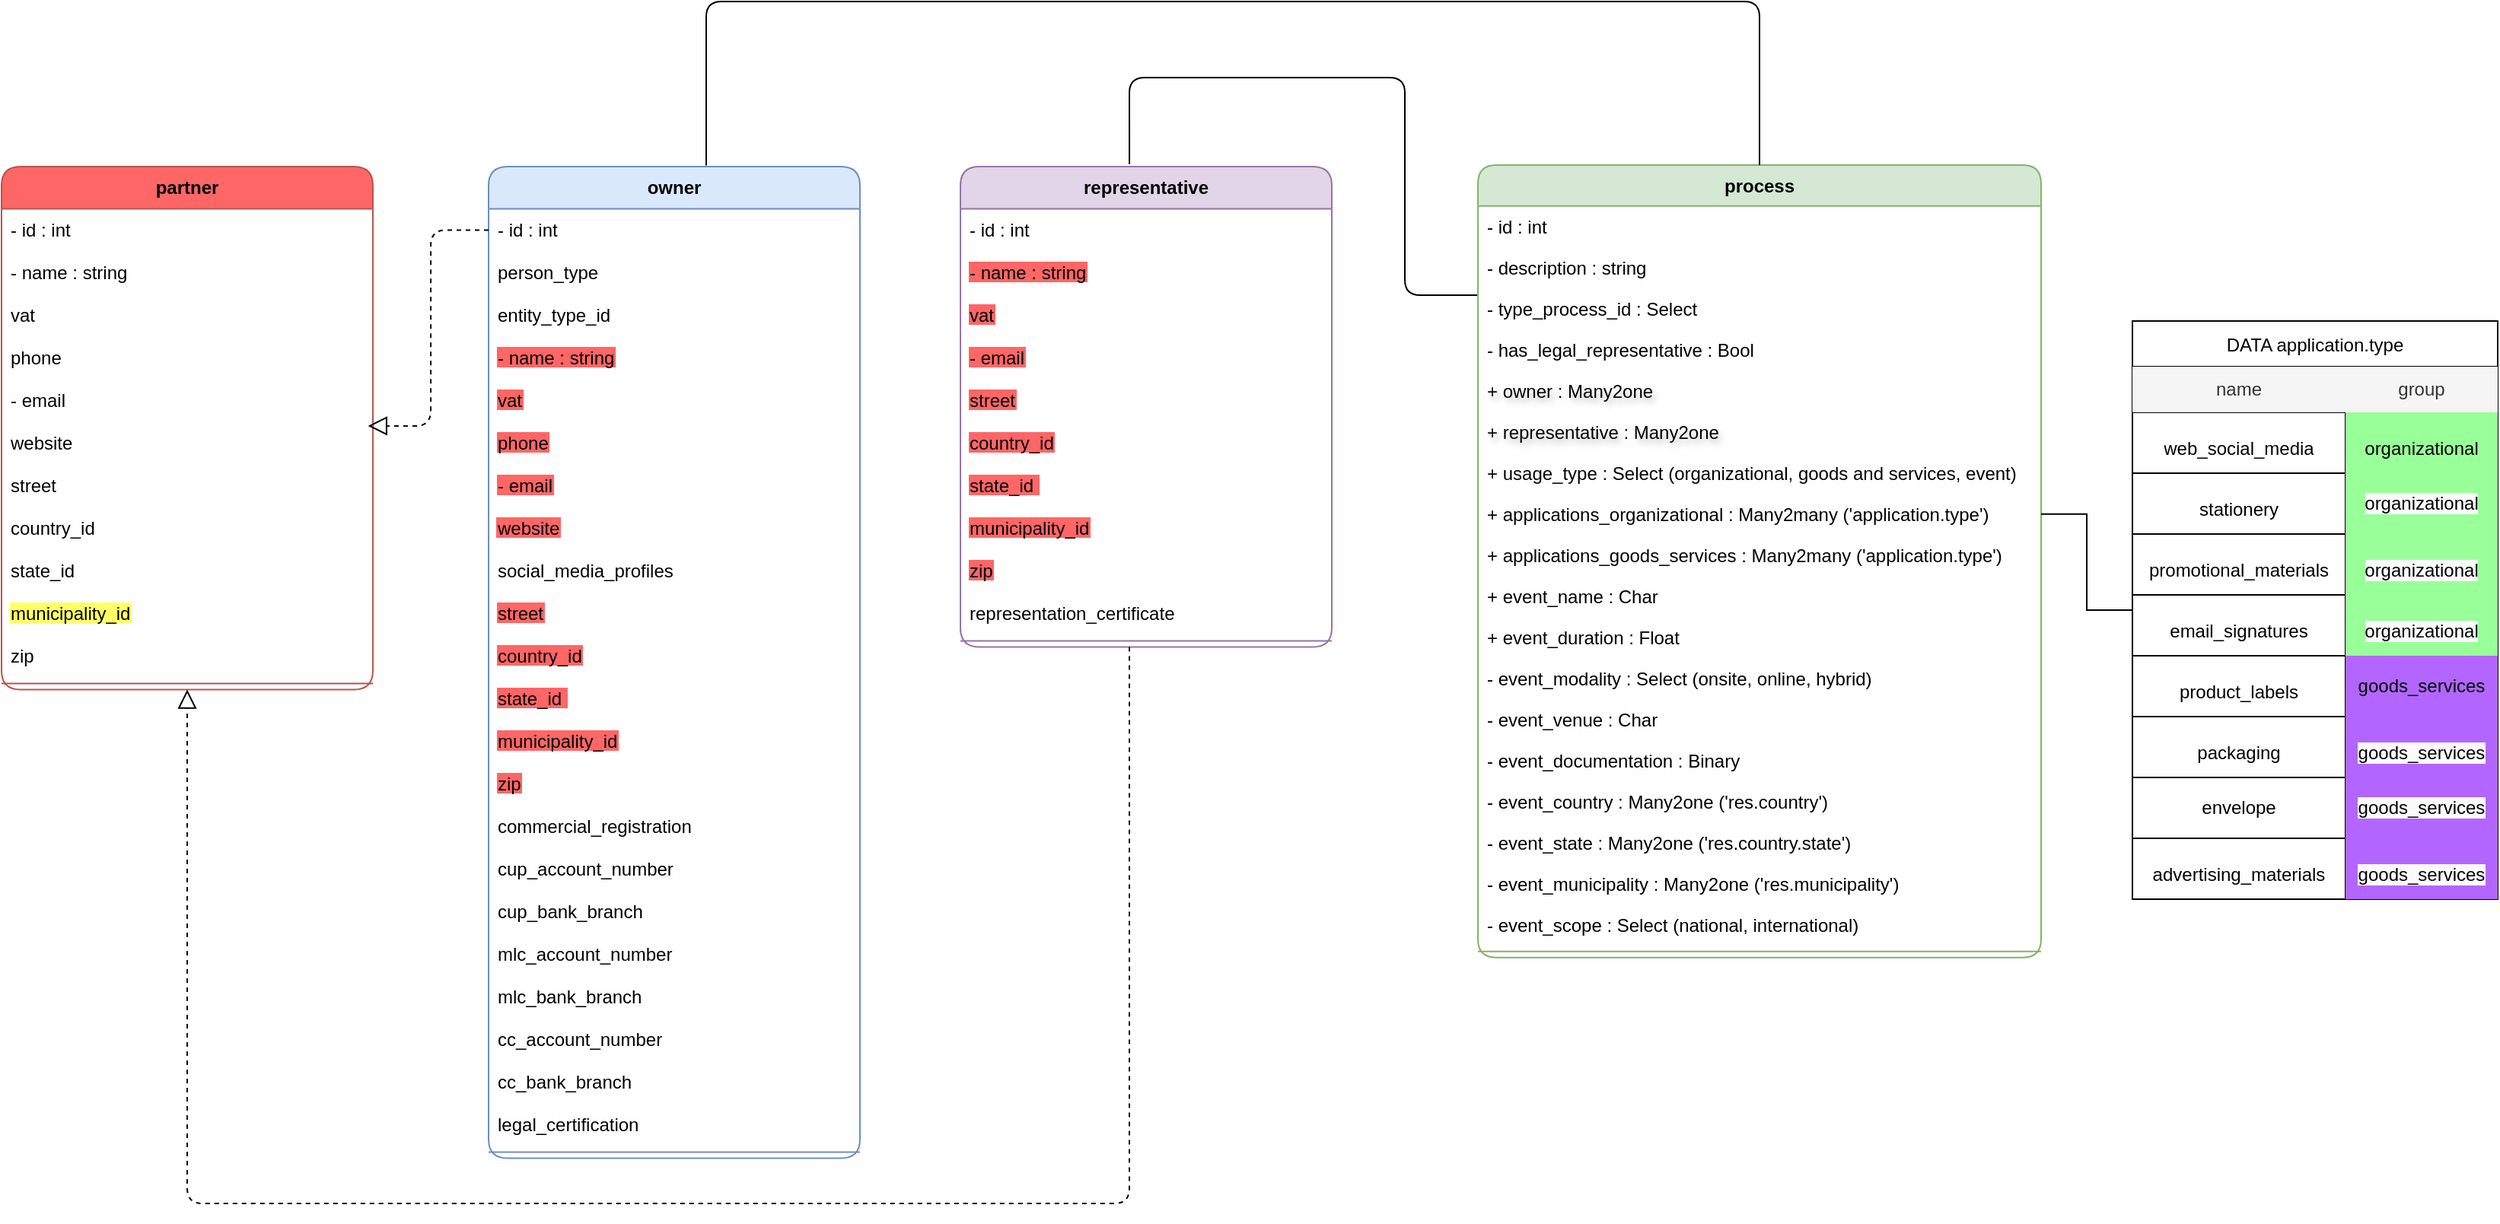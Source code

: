 <mxfile version="24.7.17">
  <diagram name="Página-1" id="z8ZqZKeRkL3LMEg_qemt">
    <mxGraphModel dx="2142" dy="1378" grid="1" gridSize="10" guides="1" tooltips="1" connect="1" arrows="1" fold="1" page="1" pageScale="1" pageWidth="827" pageHeight="1169" math="0" shadow="0">
      <root>
        <mxCell id="0" />
        <mxCell id="1" parent="0" />
        <mxCell id="2" value="representative" style="swimlane;fontStyle=1;align=center;verticalAlign=top;childLayout=stackLayout;horizontal=1;startSize=27.8;horizontalStack=0;resizeParent=1;resizeParentMax=0;resizeLast=0;collapsible=0;marginBottom=0;fillColor=#e1d5e7;strokeColor=#9673a6;rounded=1;" parent="1" vertex="1">
          <mxGeometry x="660" y="238.45" width="244" height="315.8" as="geometry" />
        </mxCell>
        <mxCell id="3" value="- id : int" style="text;strokeColor=none;fillColor=none;align=left;verticalAlign=top;spacingLeft=4;spacingRight=4;overflow=hidden;rotatable=0;points=[[0,0.5],[1,0.5]];portConstraint=eastwest;" parent="2" vertex="1">
          <mxGeometry y="27.8" width="244" height="28" as="geometry" />
        </mxCell>
        <mxCell id="4" value="- name : string" style="text;strokeColor=none;fillColor=none;align=left;verticalAlign=top;spacingLeft=4;spacingRight=4;overflow=hidden;rotatable=0;points=[[0,0.5],[1,0.5]];portConstraint=eastwest;labelBackgroundColor=#FF6666;" parent="2" vertex="1">
          <mxGeometry y="55.8" width="244" height="28" as="geometry" />
        </mxCell>
        <mxCell id="Yq3_FRMGB36kNzWQiq1j-74" value="vat" style="text;strokeColor=none;fillColor=none;align=left;verticalAlign=top;spacingLeft=4;spacingRight=4;overflow=hidden;rotatable=0;points=[[0,0.5],[1,0.5]];portConstraint=eastwest;fontColor=#000000;labelBackgroundColor=#FF6666;" parent="2" vertex="1">
          <mxGeometry y="83.8" width="244" height="28" as="geometry" />
        </mxCell>
        <mxCell id="Yq3_FRMGB36kNzWQiq1j-75" value="- email" style="text;strokeColor=none;fillColor=none;align=left;verticalAlign=top;spacingLeft=4;spacingRight=4;overflow=hidden;rotatable=0;points=[[0,0.5],[1,0.5]];portConstraint=eastwest;fontColor=#000000;labelBackgroundColor=#FF6666;" parent="2" vertex="1">
          <mxGeometry y="111.8" width="244" height="28" as="geometry" />
        </mxCell>
        <mxCell id="Yq3_FRMGB36kNzWQiq1j-76" value="street" style="text;strokeColor=none;fillColor=none;align=left;verticalAlign=top;spacingLeft=4;spacingRight=4;overflow=hidden;rotatable=0;points=[[0,0.5],[1,0.5]];portConstraint=eastwest;fontColor=#000000;labelBackgroundColor=#ff6666;" parent="2" vertex="1">
          <mxGeometry y="139.8" width="244" height="28" as="geometry" />
        </mxCell>
        <mxCell id="Yq3_FRMGB36kNzWQiq1j-77" value="country_id" style="text;strokeColor=none;fillColor=none;align=left;verticalAlign=top;spacingLeft=4;spacingRight=4;overflow=hidden;rotatable=0;points=[[0,0.5],[1,0.5]];portConstraint=eastwest;fontColor=#000000;labelBackgroundColor=#FF6666;" parent="2" vertex="1">
          <mxGeometry y="167.8" width="244" height="28" as="geometry" />
        </mxCell>
        <mxCell id="Yq3_FRMGB36kNzWQiq1j-69" value="state_id " style="text;strokeColor=none;fillColor=none;align=left;verticalAlign=top;spacingLeft=4;spacingRight=4;overflow=hidden;rotatable=0;points=[[0,0.5],[1,0.5]];portConstraint=eastwest;fontColor=#000000;labelBackgroundColor=#FF6666;" parent="2" vertex="1">
          <mxGeometry y="195.8" width="244" height="28" as="geometry" />
        </mxCell>
        <mxCell id="Yq3_FRMGB36kNzWQiq1j-78" value="municipality_id" style="text;strokeColor=none;fillColor=none;align=left;verticalAlign=top;spacingLeft=4;spacingRight=4;overflow=hidden;rotatable=0;points=[[0,0.5],[1,0.5]];portConstraint=eastwest;labelBackgroundColor=#FF6666;" parent="2" vertex="1">
          <mxGeometry y="223.8" width="244" height="28" as="geometry" />
        </mxCell>
        <mxCell id="Yq3_FRMGB36kNzWQiq1j-79" value="zip" style="text;strokeColor=none;fillColor=none;align=left;verticalAlign=top;spacingLeft=4;spacingRight=4;overflow=hidden;rotatable=0;points=[[0,0.5],[1,0.5]];portConstraint=eastwest;fontColor=#000000;labelBackgroundColor=#FF6666;" parent="2" vertex="1">
          <mxGeometry y="251.8" width="244" height="28" as="geometry" />
        </mxCell>
        <mxCell id="Yq3_FRMGB36kNzWQiq1j-80" value="representation_certificate" style="text;strokeColor=none;fillColor=none;align=left;verticalAlign=top;spacingLeft=4;spacingRight=4;overflow=hidden;rotatable=0;points=[[0,0.5],[1,0.5]];portConstraint=eastwest;" parent="2" vertex="1">
          <mxGeometry y="279.8" width="244" height="28" as="geometry" />
        </mxCell>
        <mxCell id="5" style="line;strokeWidth=1;fillColor=none;align=left;verticalAlign=middle;spacingTop=-1;spacingLeft=3;spacingRight=3;rotatable=0;labelPosition=right;points=[];portConstraint=eastwest;strokeColor=inherit;" parent="2" vertex="1">
          <mxGeometry y="307.8" width="244" height="8" as="geometry" />
        </mxCell>
        <mxCell id="8" value="owner" style="swimlane;fontStyle=1;align=center;verticalAlign=top;childLayout=stackLayout;horizontal=1;startSize=27.8;horizontalStack=0;resizeParent=1;resizeParentMax=0;resizeLast=0;collapsible=0;marginBottom=0;fillColor=#dae8fc;strokeColor=#6c8ebf;rounded=1;" parent="1" vertex="1">
          <mxGeometry x="350" y="238.45" width="244" height="651.8" as="geometry" />
        </mxCell>
        <mxCell id="9" value="- id : int" style="text;strokeColor=none;fillColor=none;align=left;verticalAlign=top;spacingLeft=4;spacingRight=4;overflow=hidden;rotatable=0;points=[[0,0.5],[1,0.5]];portConstraint=eastwest;" parent="8" vertex="1">
          <mxGeometry y="27.8" width="244" height="28" as="geometry" />
        </mxCell>
        <mxCell id="Yq3_FRMGB36kNzWQiq1j-73" value="person_type" style="text;strokeColor=none;fillColor=none;align=left;verticalAlign=top;spacingLeft=4;spacingRight=4;overflow=hidden;rotatable=0;points=[[0,0.5],[1,0.5]];portConstraint=eastwest;" parent="8" vertex="1">
          <mxGeometry y="55.8" width="244" height="28" as="geometry" />
        </mxCell>
        <mxCell id="Yq3_FRMGB36kNzWQiq1j-45" value="entity_type_id" style="text;strokeColor=none;fillColor=none;align=left;verticalAlign=top;spacingLeft=4;spacingRight=4;overflow=hidden;rotatable=0;points=[[0,0.5],[1,0.5]];portConstraint=eastwest;" parent="8" vertex="1">
          <mxGeometry y="83.8" width="244" height="28" as="geometry" />
        </mxCell>
        <mxCell id="Yq3_FRMGB36kNzWQiq1j-63" value="- name : string" style="text;strokeColor=none;fillColor=none;align=left;verticalAlign=top;spacingLeft=4;spacingRight=4;overflow=hidden;rotatable=0;points=[[0,0.5],[1,0.5]];portConstraint=eastwest;fontColor=#000000;labelBackgroundColor=#FF6666;" parent="8" vertex="1">
          <mxGeometry y="111.8" width="244" height="28" as="geometry" />
        </mxCell>
        <mxCell id="Yq3_FRMGB36kNzWQiq1j-70" value="vat" style="text;strokeColor=none;fillColor=none;align=left;verticalAlign=top;spacingLeft=4;spacingRight=4;overflow=hidden;rotatable=0;points=[[0,0.5],[1,0.5]];portConstraint=eastwest;fontColor=#000000;labelBackgroundColor=#FF6666;" parent="8" vertex="1">
          <mxGeometry y="139.8" width="244" height="28" as="geometry" />
        </mxCell>
        <mxCell id="Yq3_FRMGB36kNzWQiq1j-65" value="phone" style="text;strokeColor=none;fillColor=none;align=left;verticalAlign=top;spacingLeft=4;spacingRight=4;overflow=hidden;rotatable=0;points=[[0,0.5],[1,0.5]];portConstraint=eastwest;fontColor=#000000;labelBackgroundColor=#ff6666;" parent="8" vertex="1">
          <mxGeometry y="167.8" width="244" height="28" as="geometry" />
        </mxCell>
        <mxCell id="Yq3_FRMGB36kNzWQiq1j-64" value="- email" style="text;strokeColor=none;fillColor=none;align=left;verticalAlign=top;spacingLeft=4;spacingRight=4;overflow=hidden;rotatable=0;points=[[0,0.5],[1,0.5]];portConstraint=eastwest;fontColor=#000000;labelBackgroundColor=#FF6666;" parent="8" vertex="1">
          <mxGeometry y="195.8" width="244" height="28" as="geometry" />
        </mxCell>
        <mxCell id="Yq3_FRMGB36kNzWQiq1j-71" value="website" style="text;strokeColor=none;fillColor=none;align=left;verticalAlign=top;spacingLeft=4;spacingRight=4;overflow=hidden;rotatable=0;points=[[0,0.5],[1,0.5]];portConstraint=eastwest;fontColor=#000000;labelBackgroundColor=#FF6666;glass=0;" parent="8" vertex="1">
          <mxGeometry y="223.8" width="244" height="28" as="geometry" />
        </mxCell>
        <mxCell id="Yq3_FRMGB36kNzWQiq1j-48" value="social_media_profiles" style="text;strokeColor=none;fillColor=none;align=left;verticalAlign=top;spacingLeft=4;spacingRight=4;overflow=hidden;rotatable=0;points=[[0,0.5],[1,0.5]];portConstraint=eastwest;" parent="8" vertex="1">
          <mxGeometry y="251.8" width="244" height="28" as="geometry" />
        </mxCell>
        <mxCell id="Yq3_FRMGB36kNzWQiq1j-66" value="street" style="text;strokeColor=none;fillColor=none;align=left;verticalAlign=top;spacingLeft=4;spacingRight=4;overflow=hidden;rotatable=0;points=[[0,0.5],[1,0.5]];portConstraint=eastwest;fontColor=#000000;labelBackgroundColor=#ff6666;" parent="8" vertex="1">
          <mxGeometry y="279.8" width="244" height="28" as="geometry" />
        </mxCell>
        <mxCell id="Yq3_FRMGB36kNzWQiq1j-68" value="country_id" style="text;strokeColor=none;fillColor=none;align=left;verticalAlign=top;spacingLeft=4;spacingRight=4;overflow=hidden;rotatable=0;points=[[0,0.5],[1,0.5]];portConstraint=eastwest;fontColor=#000000;labelBackgroundColor=#FF6666;" parent="8" vertex="1">
          <mxGeometry y="307.8" width="244" height="28" as="geometry" />
        </mxCell>
        <mxCell id="Yq3_FRMGB36kNzWQiq1j-81" value="state_id " style="text;strokeColor=none;fillColor=none;align=left;verticalAlign=top;spacingLeft=4;spacingRight=4;overflow=hidden;rotatable=0;points=[[0,0.5],[1,0.5]];portConstraint=eastwest;fontColor=#000000;labelBackgroundColor=#FF6666;" parent="8" vertex="1">
          <mxGeometry y="335.8" width="244" height="28" as="geometry" />
        </mxCell>
        <mxCell id="Yq3_FRMGB36kNzWQiq1j-47" value="municipality_id" style="text;strokeColor=none;fillColor=none;align=left;verticalAlign=top;spacingLeft=4;spacingRight=4;overflow=hidden;rotatable=0;points=[[0,0.5],[1,0.5]];portConstraint=eastwest;labelBackgroundColor=#FF6666;" parent="8" vertex="1">
          <mxGeometry y="363.8" width="244" height="28" as="geometry" />
        </mxCell>
        <mxCell id="Yq3_FRMGB36kNzWQiq1j-67" value="zip" style="text;strokeColor=none;fillColor=none;align=left;verticalAlign=top;spacingLeft=4;spacingRight=4;overflow=hidden;rotatable=0;points=[[0,0.5],[1,0.5]];portConstraint=eastwest;fontColor=#000000;labelBackgroundColor=#FF6666;" parent="8" vertex="1">
          <mxGeometry y="391.8" width="244" height="28" as="geometry" />
        </mxCell>
        <mxCell id="Yq3_FRMGB36kNzWQiq1j-54" value="commercial_registration" style="text;strokeColor=none;fillColor=none;align=left;verticalAlign=top;spacingLeft=4;spacingRight=4;overflow=hidden;rotatable=0;points=[[0,0.5],[1,0.5]];portConstraint=eastwest;" parent="8" vertex="1">
          <mxGeometry y="419.8" width="244" height="28" as="geometry" />
        </mxCell>
        <mxCell id="Yq3_FRMGB36kNzWQiq1j-53" value="cup_account_number" style="text;strokeColor=none;fillColor=none;align=left;verticalAlign=top;spacingLeft=4;spacingRight=4;overflow=hidden;rotatable=0;points=[[0,0.5],[1,0.5]];portConstraint=eastwest;" parent="8" vertex="1">
          <mxGeometry y="447.8" width="244" height="28" as="geometry" />
        </mxCell>
        <mxCell id="Yq3_FRMGB36kNzWQiq1j-52" value="cup_bank_branch" style="text;strokeColor=none;fillColor=none;align=left;verticalAlign=top;spacingLeft=4;spacingRight=4;overflow=hidden;rotatable=0;points=[[0,0.5],[1,0.5]];portConstraint=eastwest;" parent="8" vertex="1">
          <mxGeometry y="475.8" width="244" height="28" as="geometry" />
        </mxCell>
        <mxCell id="Yq3_FRMGB36kNzWQiq1j-51" value="mlc_account_number" style="text;strokeColor=none;fillColor=none;align=left;verticalAlign=top;spacingLeft=4;spacingRight=4;overflow=hidden;rotatable=0;points=[[0,0.5],[1,0.5]];portConstraint=eastwest;" parent="8" vertex="1">
          <mxGeometry y="503.8" width="244" height="28" as="geometry" />
        </mxCell>
        <mxCell id="Yq3_FRMGB36kNzWQiq1j-50" value="mlc_bank_branch" style="text;strokeColor=none;fillColor=none;align=left;verticalAlign=top;spacingLeft=4;spacingRight=4;overflow=hidden;rotatable=0;points=[[0,0.5],[1,0.5]];portConstraint=eastwest;" parent="8" vertex="1">
          <mxGeometry y="531.8" width="244" height="28" as="geometry" />
        </mxCell>
        <mxCell id="Yq3_FRMGB36kNzWQiq1j-49" value="cc_account_number" style="text;strokeColor=none;fillColor=none;align=left;verticalAlign=top;spacingLeft=4;spacingRight=4;overflow=hidden;rotatable=0;points=[[0,0.5],[1,0.5]];portConstraint=eastwest;" parent="8" vertex="1">
          <mxGeometry y="559.8" width="244" height="28" as="geometry" />
        </mxCell>
        <mxCell id="Yq3_FRMGB36kNzWQiq1j-46" value="cc_bank_branch" style="text;strokeColor=none;fillColor=none;align=left;verticalAlign=top;spacingLeft=4;spacingRight=4;overflow=hidden;rotatable=0;points=[[0,0.5],[1,0.5]];portConstraint=eastwest;" parent="8" vertex="1">
          <mxGeometry y="587.8" width="244" height="28" as="geometry" />
        </mxCell>
        <mxCell id="Yq3_FRMGB36kNzWQiq1j-55" value="legal_certification" style="text;strokeColor=none;fillColor=none;align=left;verticalAlign=top;spacingLeft=4;spacingRight=4;overflow=hidden;rotatable=0;points=[[0,0.5],[1,0.5]];portConstraint=eastwest;" parent="8" vertex="1">
          <mxGeometry y="615.8" width="244" height="28" as="geometry" />
        </mxCell>
        <mxCell id="11" style="line;strokeWidth=1;fillColor=none;align=left;verticalAlign=middle;spacingTop=-1;spacingLeft=3;spacingRight=3;rotatable=0;labelPosition=right;points=[];portConstraint=eastwest;strokeColor=inherit;" parent="8" vertex="1">
          <mxGeometry y="643.8" width="244" height="8" as="geometry" />
        </mxCell>
        <mxCell id="14" value="partner" style="swimlane;fontStyle=1;align=center;verticalAlign=top;childLayout=stackLayout;horizontal=1;startSize=27.8;horizontalStack=0;resizeParent=1;resizeParentMax=0;resizeLast=0;collapsible=0;marginBottom=0;strokeColor=#b85450;fillColor=#FF6666;rounded=1;" parent="1" vertex="1">
          <mxGeometry x="30" y="238.45" width="244" height="343.8" as="geometry" />
        </mxCell>
        <mxCell id="15" value="- id : int" style="text;strokeColor=none;fillColor=none;align=left;verticalAlign=top;spacingLeft=4;spacingRight=4;overflow=hidden;rotatable=0;points=[[0,0.5],[1,0.5]];portConstraint=eastwest;" parent="14" vertex="1">
          <mxGeometry y="27.8" width="244" height="28" as="geometry" />
        </mxCell>
        <mxCell id="16" value="- name : string" style="text;strokeColor=none;fillColor=none;align=left;verticalAlign=top;spacingLeft=4;spacingRight=4;overflow=hidden;rotatable=0;points=[[0,0.5],[1,0.5]];portConstraint=eastwest;" parent="14" vertex="1">
          <mxGeometry y="55.8" width="244" height="28" as="geometry" />
        </mxCell>
        <mxCell id="Yq3_FRMGB36kNzWQiq1j-42" value="vat" style="text;strokeColor=none;fillColor=none;align=left;verticalAlign=top;spacingLeft=4;spacingRight=4;overflow=hidden;rotatable=0;points=[[0,0.5],[1,0.5]];portConstraint=eastwest;" parent="14" vertex="1">
          <mxGeometry y="83.8" width="244" height="28" as="geometry" />
        </mxCell>
        <mxCell id="Yq3_FRMGB36kNzWQiq1j-38" value="phone" style="text;strokeColor=none;fillColor=none;align=left;verticalAlign=top;spacingLeft=4;spacingRight=4;overflow=hidden;rotatable=0;points=[[0,0.5],[1,0.5]];portConstraint=eastwest;" parent="14" vertex="1">
          <mxGeometry y="111.8" width="244" height="28" as="geometry" />
        </mxCell>
        <mxCell id="Yq3_FRMGB36kNzWQiq1j-37" value="- email" style="text;strokeColor=none;fillColor=none;align=left;verticalAlign=top;spacingLeft=4;spacingRight=4;overflow=hidden;rotatable=0;points=[[0,0.5],[1,0.5]];portConstraint=eastwest;" parent="14" vertex="1">
          <mxGeometry y="139.8" width="244" height="28" as="geometry" />
        </mxCell>
        <mxCell id="Yq3_FRMGB36kNzWQiq1j-40" value="website" style="text;strokeColor=none;fillColor=none;align=left;verticalAlign=top;spacingLeft=4;spacingRight=4;overflow=hidden;rotatable=0;points=[[0,0.5],[1,0.5]];portConstraint=eastwest;" parent="14" vertex="1">
          <mxGeometry y="167.8" width="244" height="28" as="geometry" />
        </mxCell>
        <mxCell id="Yq3_FRMGB36kNzWQiq1j-39" value="street" style="text;strokeColor=none;fillColor=none;align=left;verticalAlign=top;spacingLeft=4;spacingRight=4;overflow=hidden;rotatable=0;points=[[0,0.5],[1,0.5]];portConstraint=eastwest;" parent="14" vertex="1">
          <mxGeometry y="195.8" width="244" height="28" as="geometry" />
        </mxCell>
        <mxCell id="Yq3_FRMGB36kNzWQiq1j-43" value="country_id" style="text;strokeColor=none;fillColor=none;align=left;verticalAlign=top;spacingLeft=4;spacingRight=4;overflow=hidden;rotatable=0;points=[[0,0.5],[1,0.5]];portConstraint=eastwest;" parent="14" vertex="1">
          <mxGeometry y="223.8" width="244" height="28" as="geometry" />
        </mxCell>
        <mxCell id="Yq3_FRMGB36kNzWQiq1j-44" value="state_id " style="text;strokeColor=none;fillColor=none;align=left;verticalAlign=top;spacingLeft=4;spacingRight=4;overflow=hidden;rotatable=0;points=[[0,0.5],[1,0.5]];portConstraint=eastwest;" parent="14" vertex="1">
          <mxGeometry y="251.8" width="244" height="28" as="geometry" />
        </mxCell>
        <mxCell id="Yq3_FRMGB36kNzWQiq1j-83" value="municipality_id" style="text;strokeColor=none;fillColor=none;align=left;verticalAlign=top;spacingLeft=4;spacingRight=4;overflow=hidden;rotatable=0;points=[[0,0.5],[1,0.5]];portConstraint=eastwest;labelBackgroundColor=#FFFF66;" parent="14" vertex="1">
          <mxGeometry y="279.8" width="244" height="28" as="geometry" />
        </mxCell>
        <mxCell id="Yq3_FRMGB36kNzWQiq1j-41" value="zip" style="text;strokeColor=none;fillColor=none;align=left;verticalAlign=top;spacingLeft=4;spacingRight=4;overflow=hidden;rotatable=0;points=[[0,0.5],[1,0.5]];portConstraint=eastwest;" parent="14" vertex="1">
          <mxGeometry y="307.8" width="244" height="28" as="geometry" />
        </mxCell>
        <mxCell id="17" style="line;strokeWidth=1;fillColor=none;align=left;verticalAlign=middle;spacingTop=-1;spacingLeft=3;spacingRight=3;rotatable=0;labelPosition=right;points=[];portConstraint=eastwest;strokeColor=inherit;" parent="14" vertex="1">
          <mxGeometry y="335.8" width="244" height="8" as="geometry" />
        </mxCell>
        <mxCell id="Yq3_FRMGB36kNzWQiq1j-35" value="" style="edgeStyle=orthogonalEdgeStyle;rounded=1;orthogonalLoop=1;jettySize=auto;html=1;endArrow=none;endFill=0;entryX=0.455;entryY=-0.005;entryDx=0;entryDy=0;entryPerimeter=0;elbow=vertical;curved=0;" parent="1" source="20" target="2" edge="1">
          <mxGeometry relative="1" as="geometry">
            <mxPoint x="630" y="170" as="sourcePoint" />
            <Array as="points">
              <mxPoint x="952" y="323" />
              <mxPoint x="952" y="180" />
              <mxPoint x="771" y="180" />
            </Array>
          </mxGeometry>
        </mxCell>
        <mxCell id="20" value="process" style="swimlane;fontStyle=1;align=center;verticalAlign=top;childLayout=stackLayout;horizontal=1;startSize=26.9;horizontalStack=0;resizeParent=1;resizeParentMax=0;resizeLast=0;collapsible=0;marginBottom=0;fillColor=#d5e8d4;strokeColor=#82b366;rounded=1;" parent="1" vertex="1">
          <mxGeometry x="1000" y="237.45" width="370" height="520.9" as="geometry" />
        </mxCell>
        <mxCell id="21" value="- id : int" style="text;strokeColor=none;fillColor=none;align=left;verticalAlign=top;spacingLeft=4;spacingRight=4;overflow=hidden;rotatable=0;points=[[0,0.5],[1,0.5]];portConstraint=eastwest;" parent="20" vertex="1">
          <mxGeometry y="26.9" width="370" height="27" as="geometry" />
        </mxCell>
        <mxCell id="22" value="- description : string" style="text;strokeColor=none;fillColor=none;align=left;verticalAlign=top;spacingLeft=4;spacingRight=4;overflow=hidden;rotatable=0;points=[[0,0.5],[1,0.5]];portConstraint=eastwest;" parent="20" vertex="1">
          <mxGeometry y="53.9" width="370" height="27" as="geometry" />
        </mxCell>
        <mxCell id="Yq3_FRMGB36kNzWQiq1j-84" value="- type_process_id : Select" style="text;strokeColor=none;fillColor=none;align=left;verticalAlign=top;spacingLeft=4;spacingRight=4;overflow=hidden;rotatable=0;points=[[0,0.5],[1,0.5]];portConstraint=eastwest;" parent="20" vertex="1">
          <mxGeometry y="80.9" width="370" height="27" as="geometry" />
        </mxCell>
        <mxCell id="Yq3_FRMGB36kNzWQiq1j-85" value="- has_legal_representative : Bool" style="text;strokeColor=none;fillColor=none;align=left;verticalAlign=top;spacingLeft=4;spacingRight=4;overflow=hidden;rotatable=0;points=[[0,0.5],[1,0.5]];portConstraint=eastwest;" parent="20" vertex="1">
          <mxGeometry y="107.9" width="370" height="27" as="geometry" />
        </mxCell>
        <mxCell id="23" value="+ owner : Many2one" style="text;strokeColor=none;fillColor=none;align=left;verticalAlign=top;spacingLeft=4;spacingRight=4;overflow=hidden;rotatable=0;points=[[0,0.5],[1,0.5]];portConstraint=eastwest;textShadow=1;" parent="20" vertex="1">
          <mxGeometry y="134.9" width="370" height="27" as="geometry" />
        </mxCell>
        <mxCell id="24" value="+ representative : Many2one" style="text;strokeColor=none;fillColor=none;align=left;verticalAlign=top;spacingLeft=4;spacingRight=4;overflow=hidden;rotatable=0;points=[[0,0.5],[1,0.5]];portConstraint=eastwest;glass=0;shadow=1;textShadow=1;" parent="20" vertex="1">
          <mxGeometry y="161.9" width="370" height="27" as="geometry" />
        </mxCell>
        <mxCell id="Yq3_FRMGB36kNzWQiq1j-86" value="+ usage_type : Select (organizational, goods and services, event)" style="text;strokeColor=none;fillColor=none;align=left;verticalAlign=top;spacingLeft=4;spacingRight=4;overflow=hidden;rotatable=0;points=[[0,0.5],[1,0.5]];portConstraint=eastwest;" parent="20" vertex="1">
          <mxGeometry y="188.9" width="370" height="27" as="geometry" />
        </mxCell>
        <mxCell id="Yq3_FRMGB36kNzWQiq1j-103" value="+ applications_organizational : Many2many (&#39;application.type&#39;)" style="text;strokeColor=none;fillColor=none;align=left;verticalAlign=top;spacingLeft=4;spacingRight=4;overflow=hidden;rotatable=0;points=[[0,0.5],[1,0.5]];portConstraint=eastwest;" parent="20" vertex="1">
          <mxGeometry y="215.9" width="370" height="27" as="geometry" />
        </mxCell>
        <mxCell id="Yq3_FRMGB36kNzWQiq1j-104" value="+ applications_goods_services : Many2many (&#39;application.type&#39;)" style="text;strokeColor=none;fillColor=none;align=left;verticalAlign=top;spacingLeft=4;spacingRight=4;overflow=hidden;rotatable=0;points=[[0,0.5],[1,0.5]];portConstraint=eastwest;" parent="20" vertex="1">
          <mxGeometry y="242.9" width="370" height="27" as="geometry" />
        </mxCell>
        <mxCell id="Yq3_FRMGB36kNzWQiq1j-105" value="+ event_name : Char " style="text;strokeColor=none;fillColor=none;align=left;verticalAlign=top;spacingLeft=4;spacingRight=4;overflow=hidden;rotatable=0;points=[[0,0.5],[1,0.5]];portConstraint=eastwest;" parent="20" vertex="1">
          <mxGeometry y="269.9" width="370" height="27" as="geometry" />
        </mxCell>
        <mxCell id="Yq3_FRMGB36kNzWQiq1j-106" value="+ event_duration : Float " style="text;strokeColor=none;fillColor=none;align=left;verticalAlign=top;spacingLeft=4;spacingRight=4;overflow=hidden;rotatable=0;points=[[0,0.5],[1,0.5]];portConstraint=eastwest;" parent="20" vertex="1">
          <mxGeometry y="296.9" width="370" height="27" as="geometry" />
        </mxCell>
        <mxCell id="Yq3_FRMGB36kNzWQiq1j-108" value="- event_modality : Select (onsite, online, hybrid)" style="text;strokeColor=none;fillColor=none;align=left;verticalAlign=top;spacingLeft=4;spacingRight=4;overflow=hidden;rotatable=0;points=[[0,0.5],[1,0.5]];portConstraint=eastwest;" parent="20" vertex="1">
          <mxGeometry y="323.9" width="370" height="27" as="geometry" />
        </mxCell>
        <mxCell id="Yq3_FRMGB36kNzWQiq1j-109" value="- event_venue : Char" style="text;strokeColor=none;fillColor=none;align=left;verticalAlign=top;spacingLeft=4;spacingRight=4;overflow=hidden;rotatable=0;points=[[0,0.5],[1,0.5]];portConstraint=eastwest;" parent="20" vertex="1">
          <mxGeometry y="350.9" width="370" height="27" as="geometry" />
        </mxCell>
        <mxCell id="Yq3_FRMGB36kNzWQiq1j-110" value="- event_documentation : Binary" style="text;strokeColor=none;fillColor=none;align=left;verticalAlign=top;spacingLeft=4;spacingRight=4;overflow=hidden;rotatable=0;points=[[0,0.5],[1,0.5]];portConstraint=eastwest;" parent="20" vertex="1">
          <mxGeometry y="377.9" width="370" height="27" as="geometry" />
        </mxCell>
        <mxCell id="Yq3_FRMGB36kNzWQiq1j-111" value="- event_country : Many2one (&#39;res.country&#39;)" style="text;strokeColor=none;fillColor=none;align=left;verticalAlign=top;spacingLeft=4;spacingRight=4;overflow=hidden;rotatable=0;points=[[0,0.5],[1,0.5]];portConstraint=eastwest;" parent="20" vertex="1">
          <mxGeometry y="404.9" width="370" height="27" as="geometry" />
        </mxCell>
        <mxCell id="Yq3_FRMGB36kNzWQiq1j-112" value="- event_state : Many2one (&#39;res.country.state&#39;)" style="text;strokeColor=none;fillColor=none;align=left;verticalAlign=top;spacingLeft=4;spacingRight=4;overflow=hidden;rotatable=0;points=[[0,0.5],[1,0.5]];portConstraint=eastwest;" parent="20" vertex="1">
          <mxGeometry y="431.9" width="370" height="27" as="geometry" />
        </mxCell>
        <mxCell id="Yq3_FRMGB36kNzWQiq1j-113" value="- event_municipality : Many2one (&#39;res.municipality&#39;)" style="text;strokeColor=none;fillColor=none;align=left;verticalAlign=top;spacingLeft=4;spacingRight=4;overflow=hidden;rotatable=0;points=[[0,0.5],[1,0.5]];portConstraint=eastwest;" parent="20" vertex="1">
          <mxGeometry y="458.9" width="370" height="27" as="geometry" />
        </mxCell>
        <mxCell id="Yq3_FRMGB36kNzWQiq1j-114" value="- event_scope : Select (national, international)" style="text;strokeColor=none;fillColor=none;align=left;verticalAlign=top;spacingLeft=4;spacingRight=4;overflow=hidden;rotatable=0;points=[[0,0.5],[1,0.5]];portConstraint=eastwest;" parent="20" vertex="1">
          <mxGeometry y="485.9" width="370" height="27" as="geometry" />
        </mxCell>
        <mxCell id="25" style="line;strokeWidth=1;fillColor=none;align=left;verticalAlign=middle;spacingTop=-1;spacingLeft=3;spacingRight=3;rotatable=0;labelPosition=right;points=[];portConstraint=eastwest;strokeColor=inherit;" parent="20" vertex="1">
          <mxGeometry y="512.9" width="370" height="8" as="geometry" />
        </mxCell>
        <mxCell id="29" value="" style="startArrow=none;endArrow=none;entryX=0.586;entryY=-0.001;entryDx=0;entryDy=0;edgeStyle=elbowEdgeStyle;rounded=1;curved=0;entryPerimeter=0;" parent="1" source="20" target="8" edge="1">
          <mxGeometry relative="1" as="geometry">
            <Array as="points">
              <mxPoint x="760" y="130" />
            </Array>
            <mxPoint x="597.66" y="508.264" as="targetPoint" />
          </mxGeometry>
        </mxCell>
        <mxCell id="Yq3_FRMGB36kNzWQiq1j-30" value="" style="edgeStyle=orthogonalEdgeStyle;rounded=1;orthogonalLoop=1;jettySize=auto;html=1;endArrow=block;endFill=0;sourcePerimeterSpacing=0;targetPerimeterSpacing=0;endSize=10;startSize=6;dashed=1;curved=0;" parent="1" source="2" target="14" edge="1">
          <mxGeometry relative="1" as="geometry">
            <mxPoint x="771.17" y="575.8" as="sourcePoint" />
            <mxPoint x="770.002" y="642.919" as="targetPoint" />
            <Array as="points">
              <mxPoint x="771" y="920" />
              <mxPoint x="152" y="920" />
            </Array>
          </mxGeometry>
        </mxCell>
        <mxCell id="Yq3_FRMGB36kNzWQiq1j-33" style="edgeStyle=orthogonalEdgeStyle;rounded=1;orthogonalLoop=1;jettySize=auto;html=1;entryX=0.987;entryY=0.097;entryDx=0;entryDy=0;endArrow=block;endFill=0;endSize=10;dashed=1;entryPerimeter=0;curved=0;" parent="1" source="9" target="Yq3_FRMGB36kNzWQiq1j-40" edge="1">
          <mxGeometry relative="1" as="geometry">
            <mxPoint x="274.0" y="568.25" as="targetPoint" />
          </mxGeometry>
        </mxCell>
        <mxCell id="LJd0uANGIQ767rPFv0de-57" value="" style="edgeStyle=orthogonalEdgeStyle;rounded=0;orthogonalLoop=1;jettySize=auto;html=1;fontSize=12;startSize=8;endSize=8;endArrow=none;endFill=0;" edge="1" parent="1" source="LJd0uANGIQ767rPFv0de-29" target="Yq3_FRMGB36kNzWQiq1j-103">
          <mxGeometry relative="1" as="geometry" />
        </mxCell>
        <mxCell id="LJd0uANGIQ767rPFv0de-29" value="DATA application.type" style="shape=table;startSize=30;container=1;collapsible=0;childLayout=tableLayout;" vertex="1" parent="1">
          <mxGeometry x="1430" y="340" width="240" height="380" as="geometry" />
        </mxCell>
        <mxCell id="LJd0uANGIQ767rPFv0de-30" value="" style="shape=tableRow;horizontal=0;startSize=0;swimlaneHead=0;swimlaneBody=0;strokeColor=inherit;top=0;left=0;bottom=0;right=0;collapsible=0;dropTarget=0;fillColor=none;points=[[0,0.5],[1,0.5]];portConstraint=eastwest;" vertex="1" parent="LJd0uANGIQ767rPFv0de-29">
          <mxGeometry y="30" width="240" height="30" as="geometry" />
        </mxCell>
        <mxCell id="LJd0uANGIQ767rPFv0de-31" value="name" style="shape=partialRectangle;html=1;whiteSpace=wrap;connectable=0;strokeColor=#666666;overflow=hidden;fillColor=#f5f5f5;top=0;left=0;bottom=0;right=0;pointerEvents=1;fontColor=#333333;" vertex="1" parent="LJd0uANGIQ767rPFv0de-30">
          <mxGeometry width="140" height="30" as="geometry">
            <mxRectangle width="140" height="30" as="alternateBounds" />
          </mxGeometry>
        </mxCell>
        <mxCell id="LJd0uANGIQ767rPFv0de-32" value="group" style="shape=partialRectangle;html=1;whiteSpace=wrap;connectable=0;strokeColor=#666666;overflow=hidden;fillColor=#f5f5f5;top=0;left=0;bottom=0;right=0;pointerEvents=1;fontColor=#333333;" vertex="1" parent="LJd0uANGIQ767rPFv0de-30">
          <mxGeometry x="140" width="100" height="30" as="geometry">
            <mxRectangle width="100" height="30" as="alternateBounds" />
          </mxGeometry>
        </mxCell>
        <mxCell id="LJd0uANGIQ767rPFv0de-33" value="" style="shape=tableRow;horizontal=0;startSize=0;swimlaneHead=0;swimlaneBody=0;strokeColor=inherit;top=0;left=0;bottom=0;right=0;collapsible=0;dropTarget=0;fillColor=none;points=[[0,0.5],[1,0.5]];portConstraint=eastwest;" vertex="1" parent="LJd0uANGIQ767rPFv0de-29">
          <mxGeometry y="60" width="240" height="40" as="geometry" />
        </mxCell>
        <mxCell id="LJd0uANGIQ767rPFv0de-34" value="&#xa;web_social_media&#xa;&#xa;" style="shape=partialRectangle;html=1;whiteSpace=wrap;connectable=0;strokeColor=inherit;overflow=hidden;fillColor=none;top=0;left=0;bottom=0;right=0;pointerEvents=1;" vertex="1" parent="LJd0uANGIQ767rPFv0de-33">
          <mxGeometry width="140" height="40" as="geometry">
            <mxRectangle width="140" height="40" as="alternateBounds" />
          </mxGeometry>
        </mxCell>
        <mxCell id="LJd0uANGIQ767rPFv0de-35" value="&#xa;organizational&#xa;&#xa;" style="shape=partialRectangle;html=1;whiteSpace=wrap;connectable=0;strokeColor=inherit;overflow=hidden;fillColor=#99FF99;top=0;left=0;bottom=0;right=0;pointerEvents=1;" vertex="1" parent="LJd0uANGIQ767rPFv0de-33">
          <mxGeometry x="140" width="100" height="40" as="geometry">
            <mxRectangle width="100" height="40" as="alternateBounds" />
          </mxGeometry>
        </mxCell>
        <mxCell id="LJd0uANGIQ767rPFv0de-36" value="" style="shape=tableRow;horizontal=0;startSize=0;swimlaneHead=0;swimlaneBody=0;strokeColor=inherit;top=0;left=0;bottom=0;right=0;collapsible=0;dropTarget=0;fillColor=none;points=[[0,0.5],[1,0.5]];portConstraint=eastwest;" vertex="1" parent="LJd0uANGIQ767rPFv0de-29">
          <mxGeometry y="100" width="240" height="40" as="geometry" />
        </mxCell>
        <mxCell id="LJd0uANGIQ767rPFv0de-37" value="&#xa;stationery&#xa;&#xa;" style="shape=partialRectangle;html=1;whiteSpace=wrap;connectable=0;strokeColor=inherit;overflow=hidden;fillColor=none;top=0;left=0;bottom=0;right=0;pointerEvents=1;" vertex="1" parent="LJd0uANGIQ767rPFv0de-36">
          <mxGeometry width="140" height="40" as="geometry">
            <mxRectangle width="140" height="40" as="alternateBounds" />
          </mxGeometry>
        </mxCell>
        <mxCell id="LJd0uANGIQ767rPFv0de-38" value="&lt;span style=&quot;color: rgb(0, 0, 0); font-family: Helvetica; font-size: 12px; font-style: normal; font-variant-ligatures: normal; font-variant-caps: normal; font-weight: 400; letter-spacing: normal; orphans: 2; text-align: center; text-indent: 0px; text-transform: none; widows: 2; word-spacing: 0px; -webkit-text-stroke-width: 0px; white-space: normal; background-color: rgb(251, 251, 251); text-decoration-thickness: initial; text-decoration-style: initial; text-decoration-color: initial; display: inline !important; float: none;&quot;&gt;organizational&lt;/span&gt;" style="shape=partialRectangle;html=1;whiteSpace=wrap;connectable=0;strokeColor=inherit;overflow=hidden;fillColor=#99FF99;top=0;left=0;bottom=0;right=0;pointerEvents=1;" vertex="1" parent="LJd0uANGIQ767rPFv0de-36">
          <mxGeometry x="140" width="100" height="40" as="geometry">
            <mxRectangle width="100" height="40" as="alternateBounds" />
          </mxGeometry>
        </mxCell>
        <mxCell id="LJd0uANGIQ767rPFv0de-39" value="" style="shape=tableRow;horizontal=0;startSize=0;swimlaneHead=0;swimlaneBody=0;strokeColor=inherit;top=0;left=0;bottom=0;right=0;collapsible=0;dropTarget=0;fillColor=none;points=[[0,0.5],[1,0.5]];portConstraint=eastwest;" vertex="1" parent="LJd0uANGIQ767rPFv0de-29">
          <mxGeometry y="140" width="240" height="40" as="geometry" />
        </mxCell>
        <mxCell id="LJd0uANGIQ767rPFv0de-40" value="&#xa;promotional_materials&#xa;&#xa;" style="shape=partialRectangle;html=1;whiteSpace=wrap;connectable=0;strokeColor=inherit;overflow=hidden;fillColor=none;top=0;left=0;bottom=0;right=0;pointerEvents=1;" vertex="1" parent="LJd0uANGIQ767rPFv0de-39">
          <mxGeometry width="140" height="40" as="geometry">
            <mxRectangle width="140" height="40" as="alternateBounds" />
          </mxGeometry>
        </mxCell>
        <mxCell id="LJd0uANGIQ767rPFv0de-41" value="&#xa;&lt;span style=&quot;color: rgb(0, 0, 0); font-family: Helvetica; font-size: 12px; font-style: normal; font-variant-ligatures: normal; font-variant-caps: normal; font-weight: 400; letter-spacing: normal; orphans: 2; text-align: center; text-indent: 0px; text-transform: none; widows: 2; word-spacing: 0px; -webkit-text-stroke-width: 0px; white-space: normal; background-color: rgb(251, 251, 251); text-decoration-thickness: initial; text-decoration-style: initial; text-decoration-color: initial; display: inline !important; float: none;&quot;&gt;organizational&lt;/span&gt;&#xa;&#xa;" style="shape=partialRectangle;html=1;whiteSpace=wrap;connectable=0;strokeColor=inherit;overflow=hidden;fillColor=#99FF99;top=0;left=0;bottom=0;right=0;pointerEvents=1;" vertex="1" parent="LJd0uANGIQ767rPFv0de-39">
          <mxGeometry x="140" width="100" height="40" as="geometry">
            <mxRectangle width="100" height="40" as="alternateBounds" />
          </mxGeometry>
        </mxCell>
        <mxCell id="LJd0uANGIQ767rPFv0de-42" value="" style="shape=tableRow;horizontal=0;startSize=0;swimlaneHead=0;swimlaneBody=0;strokeColor=inherit;top=0;left=0;bottom=0;right=0;collapsible=0;dropTarget=0;fillColor=none;points=[[0,0.5],[1,0.5]];portConstraint=eastwest;" vertex="1" parent="LJd0uANGIQ767rPFv0de-29">
          <mxGeometry y="180" width="240" height="40" as="geometry" />
        </mxCell>
        <mxCell id="LJd0uANGIQ767rPFv0de-43" value="&#xa;email_signatures&#xa;&#xa;" style="shape=partialRectangle;html=1;whiteSpace=wrap;connectable=0;strokeColor=inherit;overflow=hidden;fillColor=none;top=0;left=0;bottom=0;right=0;pointerEvents=1;" vertex="1" parent="LJd0uANGIQ767rPFv0de-42">
          <mxGeometry width="140" height="40" as="geometry">
            <mxRectangle width="140" height="40" as="alternateBounds" />
          </mxGeometry>
        </mxCell>
        <mxCell id="LJd0uANGIQ767rPFv0de-44" value="&#xa;&lt;span style=&quot;color: rgb(0, 0, 0); font-family: Helvetica; font-size: 12px; font-style: normal; font-variant-ligatures: normal; font-variant-caps: normal; font-weight: 400; letter-spacing: normal; orphans: 2; text-align: center; text-indent: 0px; text-transform: none; widows: 2; word-spacing: 0px; -webkit-text-stroke-width: 0px; white-space: normal; background-color: rgb(251, 251, 251); text-decoration-thickness: initial; text-decoration-style: initial; text-decoration-color: initial; display: inline !important; float: none;&quot;&gt;organizational&lt;/span&gt;&#xa;&#xa;" style="shape=partialRectangle;html=1;whiteSpace=wrap;connectable=0;strokeColor=inherit;overflow=hidden;fillColor=#99FF99;top=0;left=0;bottom=0;right=0;pointerEvents=1;" vertex="1" parent="LJd0uANGIQ767rPFv0de-42">
          <mxGeometry x="140" width="100" height="40" as="geometry">
            <mxRectangle width="100" height="40" as="alternateBounds" />
          </mxGeometry>
        </mxCell>
        <mxCell id="LJd0uANGIQ767rPFv0de-45" value="" style="shape=tableRow;horizontal=0;startSize=0;swimlaneHead=0;swimlaneBody=0;strokeColor=inherit;top=0;left=0;bottom=0;right=0;collapsible=0;dropTarget=0;fillColor=none;points=[[0,0.5],[1,0.5]];portConstraint=eastwest;" vertex="1" parent="LJd0uANGIQ767rPFv0de-29">
          <mxGeometry y="220" width="240" height="40" as="geometry" />
        </mxCell>
        <mxCell id="LJd0uANGIQ767rPFv0de-46" value="&#xa;product_labels&#xa;&#xa;" style="shape=partialRectangle;html=1;whiteSpace=wrap;connectable=0;strokeColor=inherit;overflow=hidden;fillColor=none;top=0;left=0;bottom=0;right=0;pointerEvents=1;" vertex="1" parent="LJd0uANGIQ767rPFv0de-45">
          <mxGeometry width="140" height="40" as="geometry">
            <mxRectangle width="140" height="40" as="alternateBounds" />
          </mxGeometry>
        </mxCell>
        <mxCell id="LJd0uANGIQ767rPFv0de-47" value="goods_services" style="shape=partialRectangle;html=1;whiteSpace=wrap;connectable=0;strokeColor=inherit;overflow=hidden;fillColor=#B266FF;top=0;left=0;bottom=0;right=0;pointerEvents=1;" vertex="1" parent="LJd0uANGIQ767rPFv0de-45">
          <mxGeometry x="140" width="100" height="40" as="geometry">
            <mxRectangle width="100" height="40" as="alternateBounds" />
          </mxGeometry>
        </mxCell>
        <mxCell id="LJd0uANGIQ767rPFv0de-51" style="shape=tableRow;horizontal=0;startSize=0;swimlaneHead=0;swimlaneBody=0;strokeColor=inherit;top=0;left=0;bottom=0;right=0;collapsible=0;dropTarget=0;fillColor=none;points=[[0,0.5],[1,0.5]];portConstraint=eastwest;" vertex="1" parent="LJd0uANGIQ767rPFv0de-29">
          <mxGeometry y="260" width="240" height="40" as="geometry" />
        </mxCell>
        <mxCell id="LJd0uANGIQ767rPFv0de-52" value="&#xa;packaging&#xa;&#xa;" style="shape=partialRectangle;html=1;whiteSpace=wrap;connectable=0;strokeColor=inherit;overflow=hidden;fillColor=none;top=0;left=0;bottom=0;right=0;pointerEvents=1;" vertex="1" parent="LJd0uANGIQ767rPFv0de-51">
          <mxGeometry width="140" height="40" as="geometry">
            <mxRectangle width="140" height="40" as="alternateBounds" />
          </mxGeometry>
        </mxCell>
        <mxCell id="LJd0uANGIQ767rPFv0de-53" value="&#xa;&lt;span style=&quot;color: rgb(0, 0, 0); font-family: Helvetica; font-size: 12px; font-style: normal; font-variant-ligatures: normal; font-variant-caps: normal; font-weight: 400; letter-spacing: normal; orphans: 2; text-align: center; text-indent: 0px; text-transform: none; widows: 2; word-spacing: 0px; -webkit-text-stroke-width: 0px; white-space: normal; background-color: rgb(251, 251, 251); text-decoration-thickness: initial; text-decoration-style: initial; text-decoration-color: initial; display: inline !important; float: none;&quot;&gt;goods_services&lt;/span&gt;&#xa;&#xa;" style="shape=partialRectangle;html=1;whiteSpace=wrap;connectable=0;strokeColor=inherit;overflow=hidden;fillColor=#B266FF;top=0;left=0;bottom=0;right=0;pointerEvents=1;" vertex="1" parent="LJd0uANGIQ767rPFv0de-51">
          <mxGeometry x="140" width="100" height="40" as="geometry">
            <mxRectangle width="100" height="40" as="alternateBounds" />
          </mxGeometry>
        </mxCell>
        <mxCell id="LJd0uANGIQ767rPFv0de-54" style="shape=tableRow;horizontal=0;startSize=0;swimlaneHead=0;swimlaneBody=0;strokeColor=inherit;top=0;left=0;bottom=0;right=0;collapsible=0;dropTarget=0;fillColor=none;points=[[0,0.5],[1,0.5]];portConstraint=eastwest;" vertex="1" parent="LJd0uANGIQ767rPFv0de-29">
          <mxGeometry y="300" width="240" height="40" as="geometry" />
        </mxCell>
        <mxCell id="LJd0uANGIQ767rPFv0de-55" value="envelope" style="shape=partialRectangle;html=1;whiteSpace=wrap;connectable=0;strokeColor=inherit;overflow=hidden;fillColor=none;top=0;left=0;bottom=0;right=0;pointerEvents=1;" vertex="1" parent="LJd0uANGIQ767rPFv0de-54">
          <mxGeometry width="140" height="40" as="geometry">
            <mxRectangle width="140" height="40" as="alternateBounds" />
          </mxGeometry>
        </mxCell>
        <mxCell id="LJd0uANGIQ767rPFv0de-56" value="&lt;span style=&quot;forced-color-adjust: none; color: rgb(0, 0, 0); font-family: Helvetica; font-size: 12px; font-style: normal; font-variant-ligatures: normal; font-variant-caps: normal; font-weight: 400; letter-spacing: normal; orphans: 2; text-align: center; text-indent: 0px; text-transform: none; widows: 2; word-spacing: 0px; -webkit-text-stroke-width: 0px; white-space: normal; text-decoration-thickness: initial; text-decoration-style: initial; text-decoration-color: initial; background-color: rgb(251, 251, 251); float: none; display: inline !important;&quot;&gt;goods_services&lt;/span&gt;" style="shape=partialRectangle;html=1;whiteSpace=wrap;connectable=0;strokeColor=inherit;overflow=hidden;fillColor=#B266FF;top=0;left=0;bottom=0;right=0;pointerEvents=1;" vertex="1" parent="LJd0uANGIQ767rPFv0de-54">
          <mxGeometry x="140" width="100" height="40" as="geometry">
            <mxRectangle width="100" height="40" as="alternateBounds" />
          </mxGeometry>
        </mxCell>
        <mxCell id="LJd0uANGIQ767rPFv0de-48" style="shape=tableRow;horizontal=0;startSize=0;swimlaneHead=0;swimlaneBody=0;strokeColor=inherit;top=0;left=0;bottom=0;right=0;collapsible=0;dropTarget=0;fillColor=none;points=[[0,0.5],[1,0.5]];portConstraint=eastwest;" vertex="1" parent="LJd0uANGIQ767rPFv0de-29">
          <mxGeometry y="340" width="240" height="40" as="geometry" />
        </mxCell>
        <mxCell id="LJd0uANGIQ767rPFv0de-49" value="&#xa;advertising_materials&#xa;&#xa;" style="shape=partialRectangle;html=1;whiteSpace=wrap;connectable=0;strokeColor=inherit;overflow=hidden;fillColor=none;top=0;left=0;bottom=0;right=0;pointerEvents=1;" vertex="1" parent="LJd0uANGIQ767rPFv0de-48">
          <mxGeometry width="140" height="40" as="geometry">
            <mxRectangle width="140" height="40" as="alternateBounds" />
          </mxGeometry>
        </mxCell>
        <mxCell id="LJd0uANGIQ767rPFv0de-50" value="&#xa;&lt;span style=&quot;color: rgb(0, 0, 0); font-family: Helvetica; font-size: 12px; font-style: normal; font-variant-ligatures: normal; font-variant-caps: normal; font-weight: 400; letter-spacing: normal; orphans: 2; text-align: center; text-indent: 0px; text-transform: none; widows: 2; word-spacing: 0px; -webkit-text-stroke-width: 0px; white-space: normal; background-color: rgb(251, 251, 251); text-decoration-thickness: initial; text-decoration-style: initial; text-decoration-color: initial; display: inline !important; float: none;&quot;&gt;goods_services&lt;/span&gt;&#xa;&#xa;" style="shape=partialRectangle;html=1;whiteSpace=wrap;connectable=0;strokeColor=inherit;overflow=hidden;fillColor=#B266FF;top=0;left=0;bottom=0;right=0;pointerEvents=1;" vertex="1" parent="LJd0uANGIQ767rPFv0de-48">
          <mxGeometry x="140" width="100" height="40" as="geometry">
            <mxRectangle width="100" height="40" as="alternateBounds" />
          </mxGeometry>
        </mxCell>
      </root>
    </mxGraphModel>
  </diagram>
</mxfile>
